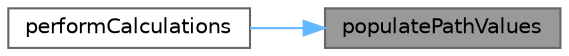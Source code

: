 digraph "populatePathValues"
{
 // INTERACTIVE_SVG=YES
 // LATEX_PDF_SIZE
  bgcolor="transparent";
  edge [fontname=Helvetica,fontsize=10,labelfontname=Helvetica,labelfontsize=10];
  node [fontname=Helvetica,fontsize=10,shape=box,height=0.2,width=0.4];
  rankdir="RL";
  Node1 [label="populatePathValues",height=0.2,width=0.4,color="gray40", fillcolor="grey60", style="filled", fontcolor="black",tooltip=" "];
  Node1 -> Node2 [dir="back",color="steelblue1",style="solid"];
  Node2 [label="performCalculations",height=0.2,width=0.4,color="grey40", fillcolor="white", style="filled",URL="$classore_1_1data_1_1_gaussian_cam.html#a1127cccc9668a02247dc139d27121708",tooltip=" "];
}

